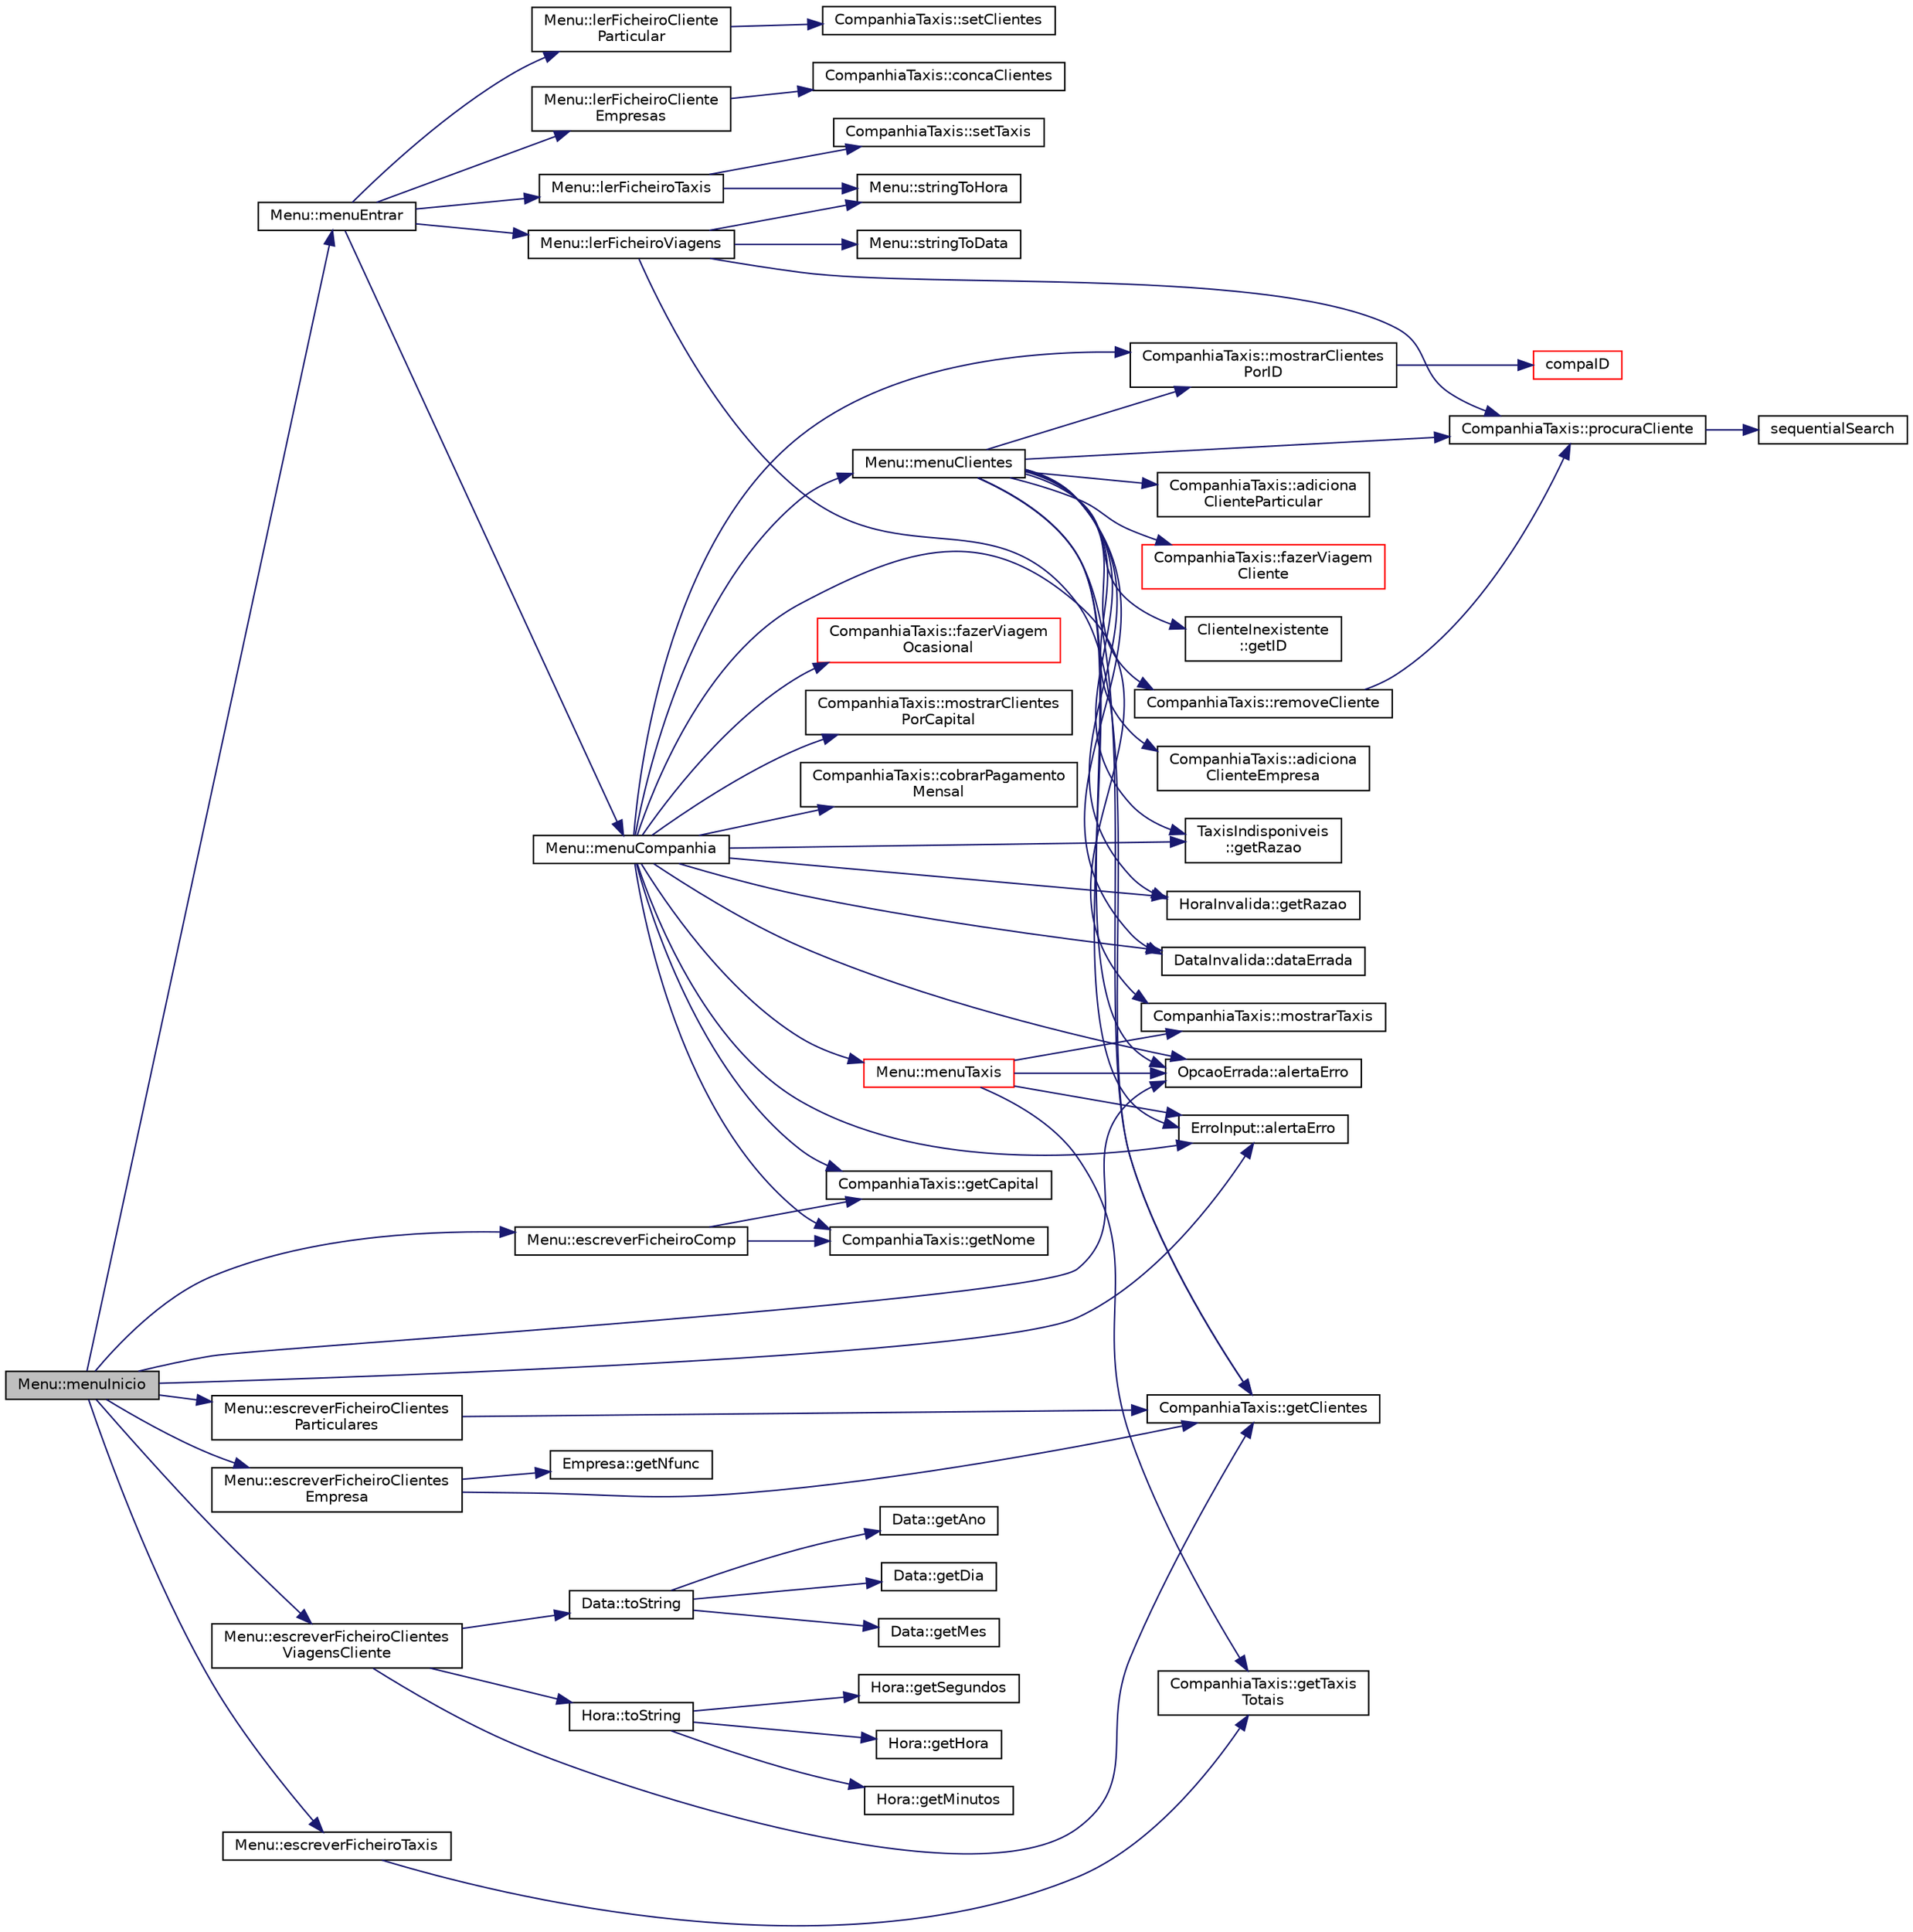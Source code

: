 digraph "Menu::menuInicio"
{
  edge [fontname="Helvetica",fontsize="10",labelfontname="Helvetica",labelfontsize="10"];
  node [fontname="Helvetica",fontsize="10",shape=record];
  rankdir="LR";
  Node203 [label="Menu::menuInicio",height=0.2,width=0.4,color="black", fillcolor="grey75", style="filled", fontcolor="black"];
  Node203 -> Node204 [color="midnightblue",fontsize="10",style="solid",fontname="Helvetica"];
  Node204 [label="Menu::menuEntrar",height=0.2,width=0.4,color="black", fillcolor="white", style="filled",URL="$class_menu.html#a84c6456a12694bf85e4ca86480e99d52"];
  Node204 -> Node205 [color="midnightblue",fontsize="10",style="solid",fontname="Helvetica"];
  Node205 [label="Menu::lerFicheiroCliente\lParticular",height=0.2,width=0.4,color="black", fillcolor="white", style="filled",URL="$class_menu.html#a27596ff800029b710dfff312ed64d901"];
  Node205 -> Node206 [color="midnightblue",fontsize="10",style="solid",fontname="Helvetica"];
  Node206 [label="CompanhiaTaxis::setClientes",height=0.2,width=0.4,color="black", fillcolor="white", style="filled",URL="$class_companhia_taxis.html#a85a4485f7b63f32410b600223b63b23b",tooltip="função que actualiza a lista de clientes "];
  Node204 -> Node207 [color="midnightblue",fontsize="10",style="solid",fontname="Helvetica"];
  Node207 [label="Menu::lerFicheiroCliente\lEmpresas",height=0.2,width=0.4,color="black", fillcolor="white", style="filled",URL="$class_menu.html#acd4393dafb680960175572e78f3ee9c4"];
  Node207 -> Node208 [color="midnightblue",fontsize="10",style="solid",fontname="Helvetica"];
  Node208 [label="CompanhiaTaxis::concaClientes",height=0.2,width=0.4,color="black", fillcolor="white", style="filled",URL="$class_companhia_taxis.html#a873d6408ef680f5a1fc30f7b6daebc00",tooltip="função usada para concatenar 2 vectores de clientes "];
  Node204 -> Node209 [color="midnightblue",fontsize="10",style="solid",fontname="Helvetica"];
  Node209 [label="Menu::lerFicheiroViagens",height=0.2,width=0.4,color="black", fillcolor="white", style="filled",URL="$class_menu.html#a6e9fd902034d9cfd72d70395313fa2b8"];
  Node209 -> Node210 [color="midnightblue",fontsize="10",style="solid",fontname="Helvetica"];
  Node210 [label="Menu::stringToData",height=0.2,width=0.4,color="black", fillcolor="white", style="filled",URL="$class_menu.html#a9a6b727e45d4dd81c471c2d02108789c"];
  Node209 -> Node211 [color="midnightblue",fontsize="10",style="solid",fontname="Helvetica"];
  Node211 [label="Menu::stringToHora",height=0.2,width=0.4,color="black", fillcolor="white", style="filled",URL="$class_menu.html#a54c4b759f5ea6aaf0fa22916c2caca60"];
  Node209 -> Node212 [color="midnightblue",fontsize="10",style="solid",fontname="Helvetica"];
  Node212 [label="CompanhiaTaxis::procuraCliente",height=0.2,width=0.4,color="black", fillcolor="white", style="filled",URL="$class_companhia_taxis.html#afa0e3741302ef2d98d97c8ecf57d6a8c",tooltip="função para procurar cliente "];
  Node212 -> Node213 [color="midnightblue",fontsize="10",style="solid",fontname="Helvetica"];
  Node213 [label="sequentialSearch",height=0.2,width=0.4,color="black", fillcolor="white", style="filled",URL="$sequential_search_8h.html#acd555ad1f1fc3b2011aab63641f98151"];
  Node209 -> Node214 [color="midnightblue",fontsize="10",style="solid",fontname="Helvetica"];
  Node214 [label="CompanhiaTaxis::getClientes",height=0.2,width=0.4,color="black", fillcolor="white", style="filled",URL="$class_companhia_taxis.html#a361e0a5a5685543138d11f5924a46f91",tooltip="função para obter lista de clientes "];
  Node204 -> Node215 [color="midnightblue",fontsize="10",style="solid",fontname="Helvetica"];
  Node215 [label="Menu::lerFicheiroTaxis",height=0.2,width=0.4,color="black", fillcolor="white", style="filled",URL="$class_menu.html#af98d838cd753416eca441539b23da340"];
  Node215 -> Node211 [color="midnightblue",fontsize="10",style="solid",fontname="Helvetica"];
  Node215 -> Node216 [color="midnightblue",fontsize="10",style="solid",fontname="Helvetica"];
  Node216 [label="CompanhiaTaxis::setTaxis",height=0.2,width=0.4,color="black", fillcolor="white", style="filled",URL="$class_companhia_taxis.html#a4b511a6d3c610c45e4d01d79192d72a2",tooltip="função que actualiza a lista de taxis "];
  Node204 -> Node217 [color="midnightblue",fontsize="10",style="solid",fontname="Helvetica"];
  Node217 [label="Menu::menuCompanhia",height=0.2,width=0.4,color="black", fillcolor="white", style="filled",URL="$class_menu.html#a3cbd7d0e99b7e4f6f05661a2b5f60786"];
  Node217 -> Node218 [color="midnightblue",fontsize="10",style="solid",fontname="Helvetica"];
  Node218 [label="CompanhiaTaxis::getNome",height=0.2,width=0.4,color="black", fillcolor="white", style="filled",URL="$class_companhia_taxis.html#adcb8ed0185c98cbd720a057cf938f765",tooltip="função para obter nome "];
  Node217 -> Node219 [color="midnightblue",fontsize="10",style="solid",fontname="Helvetica"];
  Node219 [label="CompanhiaTaxis::mostrarClientes\lPorID",height=0.2,width=0.4,color="black", fillcolor="white", style="filled",URL="$class_companhia_taxis.html#af88b12183df33c9e9018e0d888d9d3ba",tooltip="função que imprime todos os clientes por ordem crescente de id "];
  Node219 -> Node220 [color="midnightblue",fontsize="10",style="solid",fontname="Helvetica"];
  Node220 [label="compaID",height=0.2,width=0.4,color="red", fillcolor="white", style="filled",URL="$_companhia_taxis_8cpp.html#a10e6eed672c3c5875b7445c3a7cd4e3e"];
  Node217 -> Node222 [color="midnightblue",fontsize="10",style="solid",fontname="Helvetica"];
  Node222 [label="Menu::menuClientes",height=0.2,width=0.4,color="black", fillcolor="white", style="filled",URL="$class_menu.html#a7f47b12e1011ba227c0c1ae07d896da0"];
  Node222 -> Node223 [color="midnightblue",fontsize="10",style="solid",fontname="Helvetica"];
  Node223 [label="OpcaoErrada::alertaErro",height=0.2,width=0.4,color="black", fillcolor="white", style="filled",URL="$class_opcao_errada.html#a26bc1d7170a0ef29e3a9eae58760ac6f"];
  Node222 -> Node224 [color="midnightblue",fontsize="10",style="solid",fontname="Helvetica"];
  Node224 [label="CompanhiaTaxis::adiciona\lClienteEmpresa",height=0.2,width=0.4,color="black", fillcolor="white", style="filled",URL="$class_companhia_taxis.html#af080e3d223856b45f6d54ce0e05fdfca",tooltip="função que adiciona um cliente empresa à lista de clientes "];
  Node222 -> Node225 [color="midnightblue",fontsize="10",style="solid",fontname="Helvetica"];
  Node225 [label="CompanhiaTaxis::adiciona\lClienteParticular",height=0.2,width=0.4,color="black", fillcolor="white", style="filled",URL="$class_companhia_taxis.html#ad1e93d309abfded2f77a9ac666abda9b",tooltip="função que adiciona um cliente particular à lista de clientes "];
  Node222 -> Node219 [color="midnightblue",fontsize="10",style="solid",fontname="Helvetica"];
  Node222 -> Node226 [color="midnightblue",fontsize="10",style="solid",fontname="Helvetica"];
  Node226 [label="CompanhiaTaxis::removeCliente",height=0.2,width=0.4,color="black", fillcolor="white", style="filled",URL="$class_companhia_taxis.html#a7485931a27987af67f33ce67ae7ea2fd",tooltip="função para eliminar cliente "];
  Node226 -> Node212 [color="midnightblue",fontsize="10",style="solid",fontname="Helvetica"];
  Node222 -> Node212 [color="midnightblue",fontsize="10",style="solid",fontname="Helvetica"];
  Node222 -> Node227 [color="midnightblue",fontsize="10",style="solid",fontname="Helvetica"];
  Node227 [label="CompanhiaTaxis::fazerViagem\lCliente",height=0.2,width=0.4,color="red", fillcolor="white", style="filled",URL="$class_companhia_taxis.html#aaf9c7bd7996ccfb64ed57128051b57ec",tooltip="função cria uma viagem de cliente "];
  Node222 -> Node235 [color="midnightblue",fontsize="10",style="solid",fontname="Helvetica"];
  Node235 [label="ErroInput::alertaErro",height=0.2,width=0.4,color="black", fillcolor="white", style="filled",URL="$class_erro_input.html#aa4fbfcf2c76e9d74da9a525831bf7efb"];
  Node222 -> Node236 [color="midnightblue",fontsize="10",style="solid",fontname="Helvetica"];
  Node236 [label="ClienteInexistente\l::getID",height=0.2,width=0.4,color="black", fillcolor="white", style="filled",URL="$class_cliente_inexistente.html#a80dfb079ffdabcbaac8ce72ee312d685",tooltip="função para obter id que provocou excessão "];
  Node222 -> Node237 [color="midnightblue",fontsize="10",style="solid",fontname="Helvetica"];
  Node237 [label="TaxisIndisponiveis\l::getRazao",height=0.2,width=0.4,color="black", fillcolor="white", style="filled",URL="$class_taxis_indisponiveis.html#a2b10868ccdb1ecff8429f2d6646d6123",tooltip="função para obter r que provocou excessão "];
  Node222 -> Node238 [color="midnightblue",fontsize="10",style="solid",fontname="Helvetica"];
  Node238 [label="HoraInvalida::getRazao",height=0.2,width=0.4,color="black", fillcolor="white", style="filled",URL="$class_hora_invalida.html#add9cce215a06803ea9bdd0345f1cc7f7",tooltip="função para obter r que provocou excessão "];
  Node222 -> Node239 [color="midnightblue",fontsize="10",style="solid",fontname="Helvetica"];
  Node239 [label="DataInvalida::dataErrada",height=0.2,width=0.4,color="black", fillcolor="white", style="filled",URL="$class_data_invalida.html#ad556f85f63b6ba49d7b7b78154ecf6d7",tooltip="função classe excessão "];
  Node222 -> Node214 [color="midnightblue",fontsize="10",style="solid",fontname="Helvetica"];
  Node217 -> Node240 [color="midnightblue",fontsize="10",style="solid",fontname="Helvetica"];
  Node240 [label="CompanhiaTaxis::getCapital",height=0.2,width=0.4,color="black", fillcolor="white", style="filled",URL="$class_companhia_taxis.html#abded966deadcc6a706685e3d0d7d884b",tooltip="função para obter capital companhia "];
  Node217 -> Node223 [color="midnightblue",fontsize="10",style="solid",fontname="Helvetica"];
  Node217 -> Node241 [color="midnightblue",fontsize="10",style="solid",fontname="Helvetica"];
  Node241 [label="CompanhiaTaxis::fazerViagem\lOcasional",height=0.2,width=0.4,color="red", fillcolor="white", style="filled",URL="$class_companhia_taxis.html#a3499f81020bf1ea2882efb30121a4f4f",tooltip="função cria uma viagem de ocasinal "];
  Node217 -> Node235 [color="midnightblue",fontsize="10",style="solid",fontname="Helvetica"];
  Node217 -> Node237 [color="midnightblue",fontsize="10",style="solid",fontname="Helvetica"];
  Node217 -> Node238 [color="midnightblue",fontsize="10",style="solid",fontname="Helvetica"];
  Node217 -> Node239 [color="midnightblue",fontsize="10",style="solid",fontname="Helvetica"];
  Node217 -> Node242 [color="midnightblue",fontsize="10",style="solid",fontname="Helvetica"];
  Node242 [label="CompanhiaTaxis::mostrarClientes\lPorCapital",height=0.2,width=0.4,color="black", fillcolor="white", style="filled",URL="$class_companhia_taxis.html#a4e73e4617921a2885aa5fde6787787a4",tooltip="função que imprime todos os clientes por ordem descrescente de total gasto em viagens ..."];
  Node217 -> Node243 [color="midnightblue",fontsize="10",style="solid",fontname="Helvetica"];
  Node243 [label="CompanhiaTaxis::mostrarTaxis",height=0.2,width=0.4,color="black", fillcolor="white", style="filled",URL="$class_companhia_taxis.html#ac6e7c25c1f3fb1a97d714668b4189f8f",tooltip="função que imprime todos os taxis da companhia "];
  Node217 -> Node244 [color="midnightblue",fontsize="10",style="solid",fontname="Helvetica"];
  Node244 [label="Menu::menuTaxis",height=0.2,width=0.4,color="red", fillcolor="white", style="filled",URL="$class_menu.html#a1a78c26932ec0ed13e8d9af3cede76c0"];
  Node244 -> Node243 [color="midnightblue",fontsize="10",style="solid",fontname="Helvetica"];
  Node244 -> Node235 [color="midnightblue",fontsize="10",style="solid",fontname="Helvetica"];
  Node244 -> Node248 [color="midnightblue",fontsize="10",style="solid",fontname="Helvetica"];
  Node248 [label="CompanhiaTaxis::getTaxis\lTotais",height=0.2,width=0.4,color="black", fillcolor="white", style="filled",URL="$class_companhia_taxis.html#a3f1e79958ff4ee7dc12e9fd827eb0bb1",tooltip="função para obter lista de todos os taxis "];
  Node244 -> Node223 [color="midnightblue",fontsize="10",style="solid",fontname="Helvetica"];
  Node217 -> Node249 [color="midnightblue",fontsize="10",style="solid",fontname="Helvetica"];
  Node249 [label="CompanhiaTaxis::cobrarPagamento\lMensal",height=0.2,width=0.4,color="black", fillcolor="white", style="filled",URL="$class_companhia_taxis.html#ad8ce2783c91c95330947cd01b4bc5732",tooltip="função que calcula o valor total de todos os cliente que querem pagar no final do mês ..."];
  Node203 -> Node250 [color="midnightblue",fontsize="10",style="solid",fontname="Helvetica"];
  Node250 [label="Menu::escreverFicheiroClientes\lParticulares",height=0.2,width=0.4,color="black", fillcolor="white", style="filled",URL="$class_menu.html#ab723ee27163a157b8beddd7dd6c1013d"];
  Node250 -> Node214 [color="midnightblue",fontsize="10",style="solid",fontname="Helvetica"];
  Node203 -> Node251 [color="midnightblue",fontsize="10",style="solid",fontname="Helvetica"];
  Node251 [label="Menu::escreverFicheiroClientes\lEmpresa",height=0.2,width=0.4,color="black", fillcolor="white", style="filled",URL="$class_menu.html#a15f83e738966ce4f64aa814abf42f2eb"];
  Node251 -> Node214 [color="midnightblue",fontsize="10",style="solid",fontname="Helvetica"];
  Node251 -> Node252 [color="midnightblue",fontsize="10",style="solid",fontname="Helvetica"];
  Node252 [label="Empresa::getNfunc",height=0.2,width=0.4,color="black", fillcolor="white", style="filled",URL="$class_empresa.html#a28801c2132ffe02d7b0ee40b44f3d1bf",tooltip="função para obter número de funcionários da empresa "];
  Node203 -> Node253 [color="midnightblue",fontsize="10",style="solid",fontname="Helvetica"];
  Node253 [label="Menu::escreverFicheiroClientes\lViagensCliente",height=0.2,width=0.4,color="black", fillcolor="white", style="filled",URL="$class_menu.html#a5a9570c3802c48a986d633b29d38a3cb"];
  Node253 -> Node214 [color="midnightblue",fontsize="10",style="solid",fontname="Helvetica"];
  Node253 -> Node254 [color="midnightblue",fontsize="10",style="solid",fontname="Helvetica"];
  Node254 [label="Data::toString",height=0.2,width=0.4,color="black", fillcolor="white", style="filled",URL="$class_data.html#a16795b3f8095a690871899522c6df37f",tooltip="função para imprimir data com formatação especifica "];
  Node254 -> Node255 [color="midnightblue",fontsize="10",style="solid",fontname="Helvetica"];
  Node255 [label="Data::getDia",height=0.2,width=0.4,color="black", fillcolor="white", style="filled",URL="$class_data.html#aa9b7bdc683d9c493d903184e85f1e6b3",tooltip="função para obter dia "];
  Node254 -> Node256 [color="midnightblue",fontsize="10",style="solid",fontname="Helvetica"];
  Node256 [label="Data::getMes",height=0.2,width=0.4,color="black", fillcolor="white", style="filled",URL="$class_data.html#a1df6f5e1695c7cae56b9ee752a6895e8",tooltip="função para obter mes "];
  Node254 -> Node257 [color="midnightblue",fontsize="10",style="solid",fontname="Helvetica"];
  Node257 [label="Data::getAno",height=0.2,width=0.4,color="black", fillcolor="white", style="filled",URL="$class_data.html#a986bec10cbca338f08c9096d8e51efb5",tooltip="função para obter ano "];
  Node253 -> Node258 [color="midnightblue",fontsize="10",style="solid",fontname="Helvetica"];
  Node258 [label="Hora::toString",height=0.2,width=0.4,color="black", fillcolor="white", style="filled",URL="$class_hora.html#a6bd31808bc3944e1973e8ae246fc620d",tooltip="função para imprimir hora com formatação especifica "];
  Node258 -> Node259 [color="midnightblue",fontsize="10",style="solid",fontname="Helvetica"];
  Node259 [label="Hora::getHora",height=0.2,width=0.4,color="black", fillcolor="white", style="filled",URL="$class_hora.html#a70af0f16ecd56ecec24b9068c7515282",tooltip="função para obter hora "];
  Node258 -> Node260 [color="midnightblue",fontsize="10",style="solid",fontname="Helvetica"];
  Node260 [label="Hora::getMinutos",height=0.2,width=0.4,color="black", fillcolor="white", style="filled",URL="$class_hora.html#aee1628d04f9c19e9bf2cf34dea39c746",tooltip="função para obter minutos "];
  Node258 -> Node261 [color="midnightblue",fontsize="10",style="solid",fontname="Helvetica"];
  Node261 [label="Hora::getSegundos",height=0.2,width=0.4,color="black", fillcolor="white", style="filled",URL="$class_hora.html#a0e432ed4ff88073c7a60fab51ba5bbc3",tooltip="função para obter segundos "];
  Node203 -> Node262 [color="midnightblue",fontsize="10",style="solid",fontname="Helvetica"];
  Node262 [label="Menu::escreverFicheiroComp",height=0.2,width=0.4,color="black", fillcolor="white", style="filled",URL="$class_menu.html#ad102ddbb880f275826c5933356dc21d8"];
  Node262 -> Node218 [color="midnightblue",fontsize="10",style="solid",fontname="Helvetica"];
  Node262 -> Node240 [color="midnightblue",fontsize="10",style="solid",fontname="Helvetica"];
  Node203 -> Node263 [color="midnightblue",fontsize="10",style="solid",fontname="Helvetica"];
  Node263 [label="Menu::escreverFicheiroTaxis",height=0.2,width=0.4,color="black", fillcolor="white", style="filled",URL="$class_menu.html#a67a6a9efc6f9e8839cf74c2e98ad2e74"];
  Node263 -> Node248 [color="midnightblue",fontsize="10",style="solid",fontname="Helvetica"];
  Node203 -> Node223 [color="midnightblue",fontsize="10",style="solid",fontname="Helvetica"];
  Node203 -> Node235 [color="midnightblue",fontsize="10",style="solid",fontname="Helvetica"];
}
